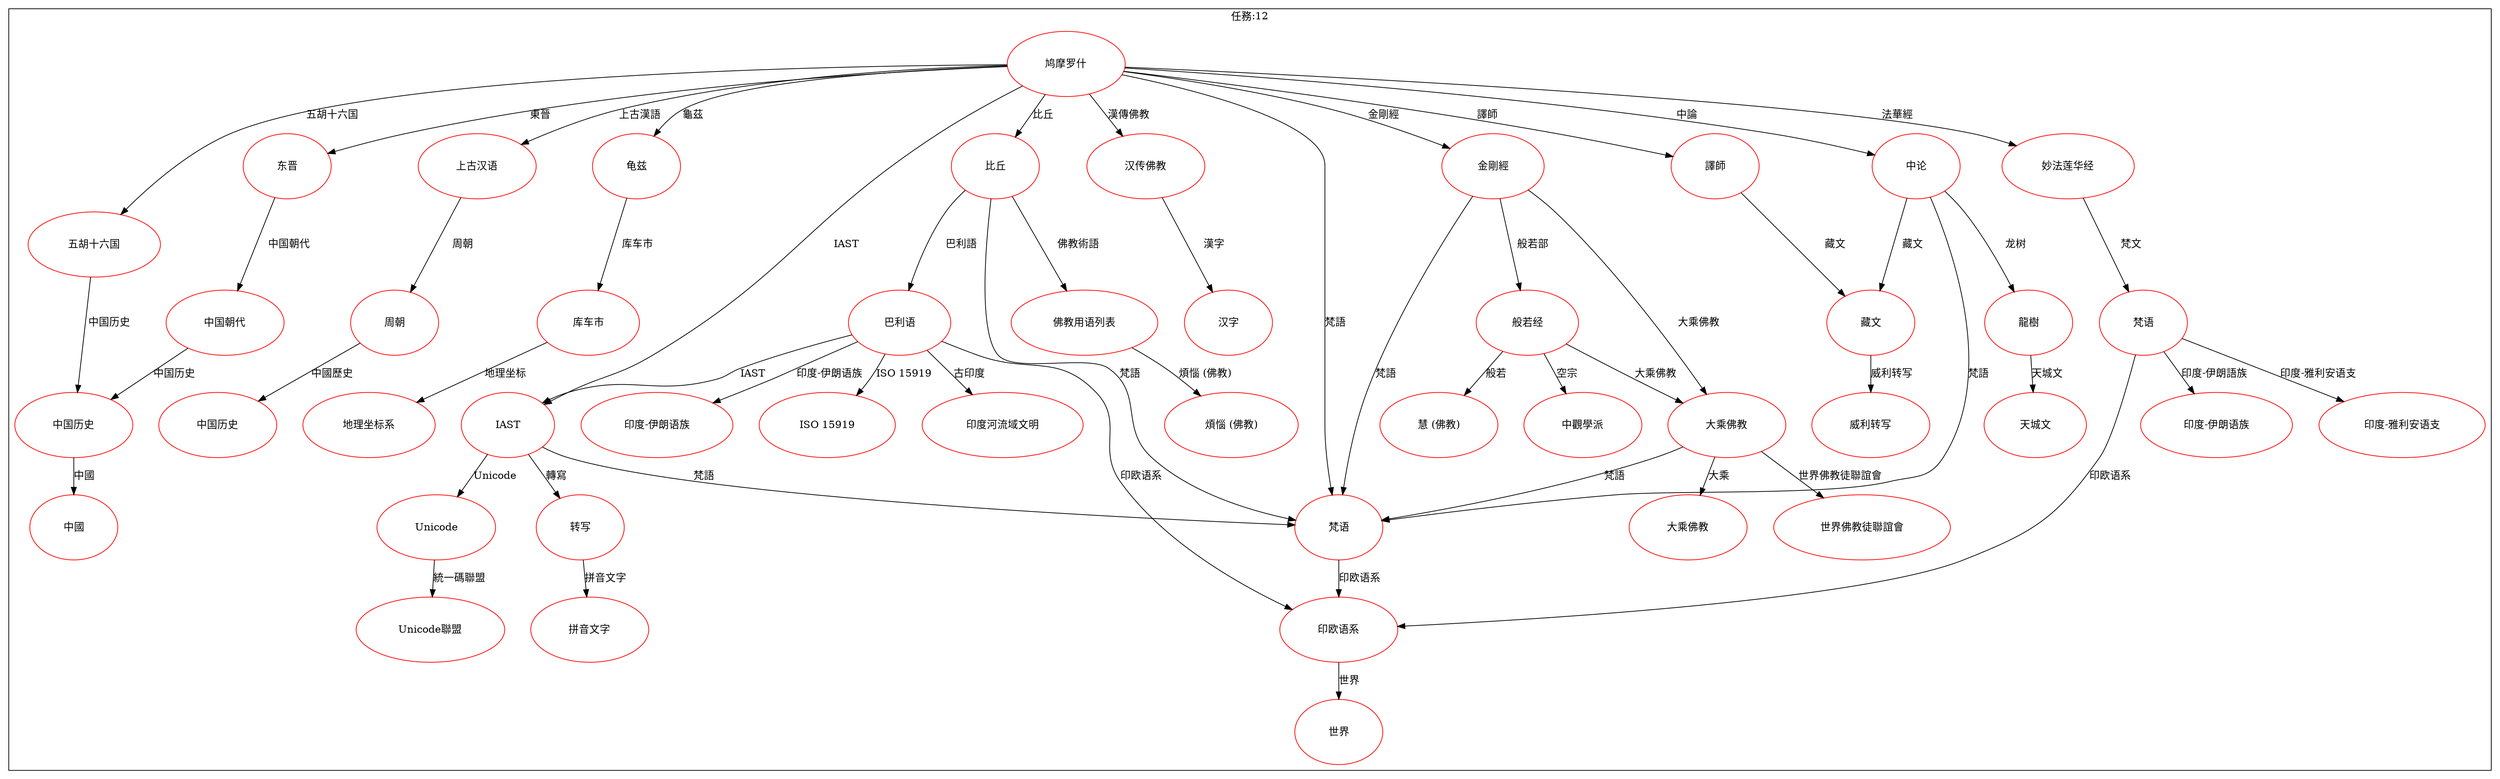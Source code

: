 digraph "Missions" {
  newrank = true;
  overlap = false;
  splines = true;
  nodesep = 0.5;
  subgraph "cluster_12" {
    label = "任務:12";
    "e9758ba7deede33ae8787c4e495b7e75" [
      color = "red",
      label = <<table border="0" cellspacing="10" cellpadding="10" style="rounded"><tr><td href="https://zh.wikipedia.org/wiki/%E9%B8%A0%E6%91%A9%E7%BD%97%E4%BB%80" border="0" cellspacing="10" cellpadding="10" style="rounded">&#x9E20;&#x6469;&#x7F57;&#x4EC0;</td></tr></table>>,
    ];
    "35c413cf4e0cb4525cd66e5e57000273" [
      color = "red",
      label = <<table border="0" cellspacing="10" cellpadding="10" style="rounded"><tr><td href="https://zh.wikipedia.org/wiki/%E6%A2%B5%E8%AA%9E" border="0" cellspacing="10" cellpadding="10" style="rounded">&#x68B5;&#x8BED;</td></tr></table>>,
    ];
    "89a83ce460070ca63562e551e765261a" [
      color = "red",
      label = <<table border="0" cellspacing="10" cellpadding="10" style="rounded"><tr><td href="https://zh.wikipedia.org/wiki/IAST" border="0" cellspacing="10" cellpadding="10" style="rounded">IAST</td></tr></table>>,
    ];
    "d08259f53d6a493b165f7306e91bc6e3" [
      color = "red",
      label = <<table border="0" cellspacing="10" cellpadding="10" style="rounded"><tr><td href="https://zh.wikipedia.org/wiki/%E4%B8%8A%E5%8F%A4%E6%BC%A2%E8%AA%9E" border="0" cellspacing="10" cellpadding="10" style="rounded">&#x4E0A;&#x53E4;&#x6C49;&#x8BED;</td></tr></table>>,
    ];
    "7a6c08370457df694e9891ede2cf0f62" [
      color = "red",
      label = <<table border="0" cellspacing="10" cellpadding="10" style="rounded"><tr><td href="https://zh.wikipedia.org/wiki/%E6%9D%B1%E6%99%89" border="0" cellspacing="10" cellpadding="10" style="rounded">&#x4E1C;&#x664B;</td></tr></table>>,
    ];
    "31cad652d2eb9a2284e7b1f88d10e045" [
      color = "red",
      label = <<table border="0" cellspacing="10" cellpadding="10" style="rounded"><tr><td href="https://zh.wikipedia.org/wiki/%E4%BA%94%E8%83%A1%E5%8D%81%E5%85%AD%E5%9B%BD" border="0" cellspacing="10" cellpadding="10" style="rounded">&#x4E94;&#x80E1;&#x5341;&#x516D;&#x56FD;</td></tr></table>>,
    ];
    "629214f9ad86a26eedeea4d12b5dce01" [
      color = "red",
      label = <<table border="0" cellspacing="10" cellpadding="10" style="rounded"><tr><td href="https://zh.wikipedia.org/wiki/%E9%BE%9C%E8%8C%B2" border="0" cellspacing="10" cellpadding="10" style="rounded">&#x9F9F;&#x5179;</td></tr></table>>,
    ];
    "ac914e272739c1f3aac3958ca50b995f" [
      color = "red",
      label = <<table border="0" cellspacing="10" cellpadding="10" style="rounded"><tr><td href="https://zh.wikipedia.org/wiki/%E6%AF%94%E4%B8%98" border="0" cellspacing="10" cellpadding="10" style="rounded">&#x6BD4;&#x4E18;</td></tr></table>>,
    ];
    "dd14d18abcd7e57ab9a674ab50f3f90e" [
      color = "red",
      label = <<table border="0" cellspacing="10" cellpadding="10" style="rounded"><tr><td href="https://zh.wikipedia.org/wiki/%E6%BC%A2%E5%82%B3%E4%BD%9B%E6%95%99" border="0" cellspacing="10" cellpadding="10" style="rounded">&#x6C49;&#x4F20;&#x4F5B;&#x6559;</td></tr></table>>,
    ];
    "4a25b9688f13e6cda2c65f05da0b09a1" [
      color = "red",
      label = <<table border="0" cellspacing="10" cellpadding="10" style="rounded"><tr><td href="https://zh.wikipedia.org/wiki/%E8%AD%AF%E5%B8%AB" border="0" cellspacing="10" cellpadding="10" style="rounded">&#x8B6F;&#x5E2B;</td></tr></table>>,
    ];
    "9eaa3ba3d65a6b3de7199f993b8c9d7b" [
      color = "red",
      label = <<table border="0" cellspacing="10" cellpadding="10" style="rounded"><tr><td href="https://zh.wikipedia.org/wiki/%E9%87%91%E5%89%9B%E7%B6%93" border="0" cellspacing="10" cellpadding="10" style="rounded">&#x91D1;&#x525B;&#x7D93;</td></tr></table>>,
    ];
    "9f68188413ff4b6102937eb78aeccfe8" [
      color = "red",
      label = <<table border="0" cellspacing="10" cellpadding="10" style="rounded"><tr><td href="https://zh.wikipedia.org/wiki/%E6%B3%95%E8%8F%AF%E7%B6%93" border="0" cellspacing="10" cellpadding="10" style="rounded">&#x5999;&#x6CD5;&#x83B2;&#x534E;&#x7ECF;</td></tr></table>>,
    ];
    "9aacd3b4df2ccfbd6977f02f13965841" [
      color = "red",
      label = <<table border="0" cellspacing="10" cellpadding="10" style="rounded"><tr><td href="https://zh.wikipedia.org/wiki/%E4%B8%AD%E8%AB%96" border="0" cellspacing="10" cellpadding="10" style="rounded">&#x4E2D;&#x8BBA;</td></tr></table>>,
    ];
    "b03aacec992fa844f8cb223ca8a1d8a1" [
      color = "red",
      label = <<table border="0" cellspacing="10" cellpadding="10" style="rounded"><tr><td href="https://zh.wikipedia.org/wiki/%E5%8D%B0%E6%AC%A7%E8%AF%AD%E7%B3%BB" border="0" cellspacing="10" cellpadding="10" style="rounded">&#x5370;&#x6B27;&#x8BED;&#x7CFB;</td></tr></table>>,
    ];
    "fd12430f8a3affcdcc66e1bcd501e531" [
      color = "red",
      label = <<table border="0" cellspacing="10" cellpadding="10" style="rounded"><tr><td href="https://zh.wikipedia.org/wiki/%E8%BD%89%E5%AF%AB" border="0" cellspacing="10" cellpadding="10" style="rounded">&#x8F6C;&#x5199;</td></tr></table>>,
    ];
    "4162e6971811ec05b1e335476bc99e6c" [
      color = "red",
      label = <<table border="0" cellspacing="10" cellpadding="10" style="rounded"><tr><td href="https://zh.wikipedia.org/wiki/Unicode" border="0" cellspacing="10" cellpadding="10" style="rounded">Unicode</td></tr></table>>,
    ];
    "ad0e4d55cecca63b0593c0161aa59c7b" [
      color = "red",
      label = <<table border="0" cellspacing="10" cellpadding="10" style="rounded"><tr><td href="https://zh.wikipedia.org/wiki/%E5%91%A8%E6%9C%9D" border="0" cellspacing="10" cellpadding="10" style="rounded">&#x5468;&#x671D;</td></tr></table>>,
    ];
    "84d330b93ad81e5162928341a049109a" [
      color = "red",
      label = <<table border="0" cellspacing="10" cellpadding="10" style="rounded"><tr><td href="https://zh.wikipedia.org/wiki/%E4%B8%AD%E5%9B%BD%E6%9C%9D%E4%BB%A3" border="0" cellspacing="10" cellpadding="10" style="rounded">&#x4E2D;&#x56FD;&#x671D;&#x4EE3;</td></tr></table>>,
    ];
    "f65a1688f942475512bd5c17fe99f0ba" [
      color = "red",
      label = <<table border="0" cellspacing="10" cellpadding="10" style="rounded"><tr><td href="https://zh.wikipedia.org/wiki/%E4%B8%AD%E5%9B%BD%E5%8E%86%E5%8F%B2" border="0" cellspacing="10" cellpadding="10" style="rounded">&#x4E2D;&#x56FD;&#x5386;&#x53F2;</td></tr></table>>,
    ];
    "ed6f8aebea9ea124707f65a59f04036e" [
      color = "red",
      label = <<table border="0" cellspacing="10" cellpadding="10" style="rounded"><tr><td href="https://zh.wikipedia.org/wiki/%E5%BA%93%E8%BD%A6%E5%B8%82" border="0" cellspacing="10" cellpadding="10" style="rounded">&#x5E93;&#x8F66;&#x5E02;</td></tr></table>>,
    ];
    "dd60b1bac2a6c7839f38018b03323fa6" [
      color = "red",
      label = <<table border="0" cellspacing="10" cellpadding="10" style="rounded"><tr><td href="https://zh.wikipedia.org/wiki/%E5%B7%B4%E5%88%A9%E8%AA%9E" border="0" cellspacing="10" cellpadding="10" style="rounded">&#x5DF4;&#x5229;&#x8BED;</td></tr></table>>,
    ];
    "963ab5b4d5c1ee92eeb2e37af0ce4af5" [
      color = "red",
      label = <<table border="0" cellspacing="10" cellpadding="10" style="rounded"><tr><td href="https://zh.wikipedia.org/wiki/%E4%BD%9B%E6%95%99%E8%A1%93%E8%AA%9E" border="0" cellspacing="10" cellpadding="10" style="rounded">&#x4F5B;&#x6559;&#x7528;&#x8BED;&#x5217;&#x8868;</td></tr></table>>,
    ];
    "ba20cba10a16e7c9bfe87dd8e1787cbe" [
      color = "red",
      label = <<table border="0" cellspacing="10" cellpadding="10" style="rounded"><tr><td href="https://zh.wikipedia.org/wiki/%E6%BC%A2%E5%AD%97" border="0" cellspacing="10" cellpadding="10" style="rounded">&#x6C49;&#x5B57;</td></tr></table>>,
    ];
    "a9bf59acd66efde770c60c8ac017a085" [
      color = "red",
      label = <<table border="0" cellspacing="10" cellpadding="10" style="rounded"><tr><td href="https://zh.wikipedia.org/wiki/%E8%97%8F%E6%96%87" border="0" cellspacing="10" cellpadding="10" style="rounded">&#x85CF;&#x6587;</td></tr></table>>,
    ];
    "82b828091a1f2bd07d2709acb36e540a" [
      color = "red",
      label = <<table border="0" cellspacing="10" cellpadding="10" style="rounded"><tr><td href="https://zh.wikipedia.org/wiki/%E5%A4%A7%E4%B9%98%E4%BD%9B%E6%95%99" border="0" cellspacing="10" cellpadding="10" style="rounded">&#x5927;&#x4E58;&#x4F5B;&#x6559;</td></tr></table>>,
    ];
    "d508d22d84301e5c543ddfba2f0c3e70" [
      color = "red",
      label = <<table border="0" cellspacing="10" cellpadding="10" style="rounded"><tr><td href="https://zh.wikipedia.org/wiki/%E8%88%AC%E8%8B%A5%E9%83%A8" border="0" cellspacing="10" cellpadding="10" style="rounded">&#x822C;&#x82E5;&#x7ECF;</td></tr></table>>,
    ];
    "2e3f5d23c67d4ce5600c6355365b936f" [
      color = "red",
      label = <<table border="0" cellspacing="10" cellpadding="10" style="rounded"><tr><td href="https://zh.wikipedia.org/wiki/%E6%A2%B5%E6%96%87" border="0" cellspacing="10" cellpadding="10" style="rounded">&#x68B5;&#x8BED;</td></tr></table>>,
    ];
    "1cb99d1073c46b3298d1bca9e3711796" [
      color = "red",
      label = <<table border="0" cellspacing="10" cellpadding="10" style="rounded"><tr><td href="https://zh.wikipedia.org/wiki/%E9%BE%99%E6%A0%91" border="0" cellspacing="10" cellpadding="10" style="rounded">&#x9F8D;&#x6A39;</td></tr></table>>,
    ];
    "4b17d69678fe0dffb60d718035c36f42" [
      color = "red",
      label = <<table border="0" cellspacing="10" cellpadding="10" style="rounded"><tr><td href="https://zh.wikipedia.org/wiki/%E4%B8%96%E7%95%8C" border="0" cellspacing="10" cellpadding="10" style="rounded">&#x4E16;&#x754C;</td></tr></table>>,
    ];
    "3378325266816ed4396a163f1ef7d2a4" [
      color = "red",
      label = <<table border="0" cellspacing="10" cellpadding="10" style="rounded"><tr><td href="https://zh.wikipedia.org/wiki/%E6%8B%BC%E9%9F%B3%E6%96%87%E5%AD%97" border="0" cellspacing="10" cellpadding="10" style="rounded">&#x62FC;&#x97F3;&#x6587;&#x5B57;</td></tr></table>>,
    ];
    "69cfc910c011aaa3672c9140aaf55806" [
      color = "red",
      label = <<table border="0" cellspacing="10" cellpadding="10" style="rounded"><tr><td href="https://zh.wikipedia.org/wiki/%E7%B5%B1%E4%B8%80%E7%A2%BC%E8%81%AF%E7%9B%9F" border="0" cellspacing="10" cellpadding="10" style="rounded">Unicode&#x806F;&#x76DF;</td></tr></table>>,
    ];
    "83d320297642b8473f33126f0e523cbf" [
      color = "red",
      label = <<table border="0" cellspacing="10" cellpadding="10" style="rounded"><tr><td href="https://zh.wikipedia.org/wiki/%E4%B8%AD%E5%9C%8B%E6%AD%B7%E5%8F%B2" border="0" cellspacing="10" cellpadding="10" style="rounded">&#x4E2D;&#x56FD;&#x5386;&#x53F2;</td></tr></table>>,
    ];
    "a7594b1cc1fe40fd1115ef8a86de5230" [
      color = "red",
      label = <<table border="0" cellspacing="10" cellpadding="10" style="rounded"><tr><td href="https://zh.wikipedia.org/wiki/%E4%B8%AD%E5%9C%8B" border="0" cellspacing="10" cellpadding="10" style="rounded">&#x4E2D;&#x570B;</td></tr></table>>,
    ];
    "a711ecc839ba3b4a5fb48c03c1bc21f0" [
      color = "red",
      label = <<table border="0" cellspacing="10" cellpadding="10" style="rounded"><tr><td href="https://zh.wikipedia.org/wiki/%E5%9C%B0%E7%90%86%E5%9D%90%E6%A0%87" border="0" cellspacing="10" cellpadding="10" style="rounded">&#x5730;&#x7406;&#x5750;&#x6807;&#x7CFB;</td></tr></table>>,
    ];
    "f31e59bafd050a6492f74b338c75f0d2" [
      color = "red",
      label = <<table border="0" cellspacing="10" cellpadding="10" style="rounded"><tr><td href="https://zh.wikipedia.org/wiki/ISO_15919" border="0" cellspacing="10" cellpadding="10" style="rounded">ISO 15919</td></tr></table>>,
    ];
    "42511e0ade88a001c8c0eaf9f262dfcb" [
      color = "red",
      label = <<table border="0" cellspacing="10" cellpadding="10" style="rounded"><tr><td href="https://zh.wikipedia.org/wiki/%E5%8F%A4%E5%8D%B0%E5%BA%A6" border="0" cellspacing="10" cellpadding="10" style="rounded">&#x5370;&#x5EA6;&#x6CB3;&#x6D41;&#x57DF;&#x6587;&#x660E;</td></tr></table>>,
    ];
    "e299c9ac9ba1da416db16f100d83441d" [
      color = "red",
      label = <<table border="0" cellspacing="10" cellpadding="10" style="rounded"><tr><td href="https://zh.wikipedia.org/wiki/%E5%8D%B0%E5%BA%A6-%E4%BC%8A%E6%9C%97%E8%AF%AD%E6%97%8F" border="0" cellspacing="10" cellpadding="10" style="rounded">&#x5370;&#x5EA6;-&#x4F0A;&#x6717;&#x8BED;&#x65CF;</td></tr></table>>,
    ];
    "e4db02bf9d4e6cc2da3a1e5f4f152e23" [
      color = "red",
      label = <<table border="0" cellspacing="10" cellpadding="10" style="rounded"><tr><td href="https://zh.wikipedia.org/wiki/%E7%85%A9%E6%83%B1_(%E4%BD%9B%E6%95%99)" border="0" cellspacing="10" cellpadding="10" style="rounded">&#x7169;&#x60F1; (&#x4F5B;&#x6559;)</td></tr></table>>,
    ];
    "0f8ee5ae07e10dc2b441ce9e3261db0e" [
      color = "red",
      label = <<table border="0" cellspacing="10" cellpadding="10" style="rounded"><tr><td href="https://zh.wikipedia.org/wiki/%E5%A8%81%E5%88%A9%E8%BD%AC%E5%86%99" border="0" cellspacing="10" cellpadding="10" style="rounded">&#x5A01;&#x5229;&#x8F6C;&#x5199;</td></tr></table>>,
    ];
    "14c6b8f4894ed81afffd05802f1e7d20" [
      color = "red",
      label = <<table border="0" cellspacing="10" cellpadding="10" style="rounded"><tr><td href="https://zh.wikipedia.org/wiki/%E5%A4%A7%E4%B9%98" border="0" cellspacing="10" cellpadding="10" style="rounded">&#x5927;&#x4E58;&#x4F5B;&#x6559;</td></tr></table>>,
    ];
    "951317b105abfddf685e1bb79d2e52ab" [
      color = "red",
      label = <<table border="0" cellspacing="10" cellpadding="10" style="rounded"><tr><td href="https://zh.wikipedia.org/wiki/%E4%B8%96%E7%95%8C%E4%BD%9B%E6%95%99%E5%BE%92%E8%81%AF%E8%AA%BC%E6%9C%83" border="0" cellspacing="10" cellpadding="10" style="rounded">&#x4E16;&#x754C;&#x4F5B;&#x6559;&#x5F92;&#x806F;&#x8ABC;&#x6703;</td></tr></table>>,
    ];
    "855c5342b3f267bbef14956e92bd4083" [
      color = "red",
      label = <<table border="0" cellspacing="10" cellpadding="10" style="rounded"><tr><td href="https://zh.wikipedia.org/wiki/%E7%A9%BA%E5%AE%97" border="0" cellspacing="10" cellpadding="10" style="rounded">&#x4E2D;&#x89C0;&#x5B78;&#x6D3E;</td></tr></table>>,
    ];
    "16bdc8f8cd8cc93c937e749f8b0b760e" [
      color = "red",
      label = <<table border="0" cellspacing="10" cellpadding="10" style="rounded"><tr><td href="https://zh.wikipedia.org/wiki/%E8%88%AC%E8%8B%A5" border="0" cellspacing="10" cellpadding="10" style="rounded">&#x6167; (&#x4F5B;&#x6559;)</td></tr></table>>,
    ];
    "edfafdb8bcde0681bf1f76ddad1dad82" [
      color = "red",
      label = <<table border="0" cellspacing="10" cellpadding="10" style="rounded"><tr><td href="https://zh.wikipedia.org/wiki/%E5%8D%B0%E5%BA%A6-%E4%BC%8A%E6%9C%97%E8%AA%9E%E6%97%8F" border="0" cellspacing="10" cellpadding="10" style="rounded">&#x5370;&#x5EA6;-&#x4F0A;&#x6717;&#x8BED;&#x65CF;</td></tr></table>>,
    ];
    "0318f9da322d058ca1432bf1199f2728" [
      color = "red",
      label = <<table border="0" cellspacing="10" cellpadding="10" style="rounded"><tr><td href="https://zh.wikipedia.org/wiki/%E5%8D%B0%E5%BA%A6-%E9%9B%85%E5%88%A9%E5%AE%89%E8%AF%AD%E6%94%AF" border="0" cellspacing="10" cellpadding="10" style="rounded">&#x5370;&#x5EA6;-&#x96C5;&#x5229;&#x5B89;&#x8BED;&#x652F;</td></tr></table>>,
    ];
    "41878d3f784ac386272a55198e9339bb" [
      color = "red",
      label = <<table border="0" cellspacing="10" cellpadding="10" style="rounded"><tr><td href="https://zh.wikipedia.org/wiki/%E5%A4%A9%E5%9F%8E%E6%96%87" border="0" cellspacing="10" cellpadding="10" style="rounded">&#x5929;&#x57CE;&#x6587;</td></tr></table>>,
    ];
  }
  subgraph {
    "e9758ba7deede33ae8787c4e495b7e75" -> "35c413cf4e0cb4525cd66e5e57000273" [
      label = "梵語",
    ];
    "e9758ba7deede33ae8787c4e495b7e75" -> "89a83ce460070ca63562e551e765261a" [
      label = "IAST",
    ];
    "e9758ba7deede33ae8787c4e495b7e75" -> "d08259f53d6a493b165f7306e91bc6e3" [
      label = "上古漢語",
    ];
    "e9758ba7deede33ae8787c4e495b7e75" -> "7a6c08370457df694e9891ede2cf0f62" [
      label = "東晉",
    ];
    "e9758ba7deede33ae8787c4e495b7e75" -> "31cad652d2eb9a2284e7b1f88d10e045" [
      label = "五胡十六国",
    ];
    "e9758ba7deede33ae8787c4e495b7e75" -> "629214f9ad86a26eedeea4d12b5dce01" [
      label = "龜茲",
    ];
    "e9758ba7deede33ae8787c4e495b7e75" -> "ac914e272739c1f3aac3958ca50b995f" [
      label = "比丘",
    ];
    "e9758ba7deede33ae8787c4e495b7e75" -> "dd14d18abcd7e57ab9a674ab50f3f90e" [
      label = "漢傳佛教",
    ];
    "e9758ba7deede33ae8787c4e495b7e75" -> "4a25b9688f13e6cda2c65f05da0b09a1" [
      label = "譯師",
    ];
    "e9758ba7deede33ae8787c4e495b7e75" -> "9eaa3ba3d65a6b3de7199f993b8c9d7b" [
      label = "金剛經",
    ];
    "e9758ba7deede33ae8787c4e495b7e75" -> "9f68188413ff4b6102937eb78aeccfe8" [
      label = "法華經",
    ];
    "e9758ba7deede33ae8787c4e495b7e75" -> "9aacd3b4df2ccfbd6977f02f13965841" [
      label = "中論",
    ];
    "35c413cf4e0cb4525cd66e5e57000273" -> "b03aacec992fa844f8cb223ca8a1d8a1" [
      label = "印欧语系",
    ];
    "89a83ce460070ca63562e551e765261a" -> "35c413cf4e0cb4525cd66e5e57000273" [
      label = "梵語",
    ];
    "89a83ce460070ca63562e551e765261a" -> "fd12430f8a3affcdcc66e1bcd501e531" [
      label = "轉寫",
    ];
    "89a83ce460070ca63562e551e765261a" -> "4162e6971811ec05b1e335476bc99e6c" [
      label = "Unicode",
    ];
    "d08259f53d6a493b165f7306e91bc6e3" -> "ad0e4d55cecca63b0593c0161aa59c7b" [
      label = "周朝",
    ];
    "7a6c08370457df694e9891ede2cf0f62" -> "84d330b93ad81e5162928341a049109a" [
      label = "中国朝代",
    ];
    "31cad652d2eb9a2284e7b1f88d10e045" -> "f65a1688f942475512bd5c17fe99f0ba" [
      label = "中国历史",
    ];
    "629214f9ad86a26eedeea4d12b5dce01" -> "ed6f8aebea9ea124707f65a59f04036e" [
      label = "库车市",
    ];
    "ac914e272739c1f3aac3958ca50b995f" -> "35c413cf4e0cb4525cd66e5e57000273" [
      label = "梵語",
    ];
    "ac914e272739c1f3aac3958ca50b995f" -> "dd60b1bac2a6c7839f38018b03323fa6" [
      label = "巴利語",
    ];
    "ac914e272739c1f3aac3958ca50b995f" -> "963ab5b4d5c1ee92eeb2e37af0ce4af5" [
      label = "佛教術語",
    ];
    "dd14d18abcd7e57ab9a674ab50f3f90e" -> "ba20cba10a16e7c9bfe87dd8e1787cbe" [
      label = "漢字",
    ];
    "4a25b9688f13e6cda2c65f05da0b09a1" -> "a9bf59acd66efde770c60c8ac017a085" [
      label = "藏文",
    ];
    "9eaa3ba3d65a6b3de7199f993b8c9d7b" -> "35c413cf4e0cb4525cd66e5e57000273" [
      label = "梵語",
    ];
    "9eaa3ba3d65a6b3de7199f993b8c9d7b" -> "82b828091a1f2bd07d2709acb36e540a" [
      label = "大乘佛教",
    ];
    "9eaa3ba3d65a6b3de7199f993b8c9d7b" -> "d508d22d84301e5c543ddfba2f0c3e70" [
      label = "般若部",
    ];
    "9f68188413ff4b6102937eb78aeccfe8" -> "2e3f5d23c67d4ce5600c6355365b936f" [
      label = "梵文",
    ];
    "9aacd3b4df2ccfbd6977f02f13965841" -> "35c413cf4e0cb4525cd66e5e57000273" [
      label = "梵語",
    ];
    "9aacd3b4df2ccfbd6977f02f13965841" -> "a9bf59acd66efde770c60c8ac017a085" [
      label = "藏文",
    ];
    "9aacd3b4df2ccfbd6977f02f13965841" -> "1cb99d1073c46b3298d1bca9e3711796" [
      label = "龙树",
    ];
    "b03aacec992fa844f8cb223ca8a1d8a1" -> "4b17d69678fe0dffb60d718035c36f42" [
      label = "世界",
    ];
    "fd12430f8a3affcdcc66e1bcd501e531" -> "3378325266816ed4396a163f1ef7d2a4" [
      label = "拼音文字",
    ];
    "4162e6971811ec05b1e335476bc99e6c" -> "69cfc910c011aaa3672c9140aaf55806" [
      label = "統一碼聯盟",
    ];
    "ad0e4d55cecca63b0593c0161aa59c7b" -> "83d320297642b8473f33126f0e523cbf" [
      label = "中國歷史",
    ];
    "84d330b93ad81e5162928341a049109a" -> "f65a1688f942475512bd5c17fe99f0ba" [
      label = "中国历史",
    ];
    "f65a1688f942475512bd5c17fe99f0ba" -> "a7594b1cc1fe40fd1115ef8a86de5230" [
      label = "中國",
    ];
    "ed6f8aebea9ea124707f65a59f04036e" -> "a711ecc839ba3b4a5fb48c03c1bc21f0" [
      label = "地理坐标",
    ];
    "dd60b1bac2a6c7839f38018b03323fa6" -> "89a83ce460070ca63562e551e765261a" [
      label = "IAST",
    ];
    "dd60b1bac2a6c7839f38018b03323fa6" -> "f31e59bafd050a6492f74b338c75f0d2" [
      label = "ISO 15919",
    ];
    "dd60b1bac2a6c7839f38018b03323fa6" -> "42511e0ade88a001c8c0eaf9f262dfcb" [
      label = "古印度",
    ];
    "dd60b1bac2a6c7839f38018b03323fa6" -> "b03aacec992fa844f8cb223ca8a1d8a1" [
      label = "印欧语系",
    ];
    "dd60b1bac2a6c7839f38018b03323fa6" -> "e299c9ac9ba1da416db16f100d83441d" [
      label = "印度-伊朗语族",
    ];
    "963ab5b4d5c1ee92eeb2e37af0ce4af5" -> "e4db02bf9d4e6cc2da3a1e5f4f152e23" [
      label = "煩惱 (佛教)",
    ];
    "a9bf59acd66efde770c60c8ac017a085" -> "0f8ee5ae07e10dc2b441ce9e3261db0e" [
      label = "威利转写",
    ];
    "82b828091a1f2bd07d2709acb36e540a" -> "14c6b8f4894ed81afffd05802f1e7d20" [
      label = "大乘",
    ];
    "82b828091a1f2bd07d2709acb36e540a" -> "35c413cf4e0cb4525cd66e5e57000273" [
      label = "梵語",
    ];
    "82b828091a1f2bd07d2709acb36e540a" -> "951317b105abfddf685e1bb79d2e52ab" [
      label = "世界佛教徒聯誼會",
    ];
    "d508d22d84301e5c543ddfba2f0c3e70" -> "855c5342b3f267bbef14956e92bd4083" [
      label = "空宗",
    ];
    "d508d22d84301e5c543ddfba2f0c3e70" -> "82b828091a1f2bd07d2709acb36e540a" [
      label = "大乘佛教",
    ];
    "d508d22d84301e5c543ddfba2f0c3e70" -> "16bdc8f8cd8cc93c937e749f8b0b760e" [
      label = "般若",
    ];
    "2e3f5d23c67d4ce5600c6355365b936f" -> "b03aacec992fa844f8cb223ca8a1d8a1" [
      label = "印欧语系",
    ];
    "2e3f5d23c67d4ce5600c6355365b936f" -> "edfafdb8bcde0681bf1f76ddad1dad82" [
      label = "印度-伊朗語族",
    ];
    "2e3f5d23c67d4ce5600c6355365b936f" -> "0318f9da322d058ca1432bf1199f2728" [
      label = "印度-雅利安语支",
    ];
    "1cb99d1073c46b3298d1bca9e3711796" -> "41878d3f784ac386272a55198e9339bb" [
      label = "天城文",
    ];
  }
  subgraph "top" {
    rank = "same";
    "e9758ba7deede33ae8787c4e495b7e75" [
      color = "red",
      label = <<table border="0" cellspacing="10" cellpadding="10" style="rounded"><tr><td href="https://zh.wikipedia.org/wiki/%E9%B8%A0%E6%91%A9%E7%BD%97%E4%BB%80" border="0" cellspacing="10" cellpadding="10" style="rounded">&#x9E20;&#x6469;&#x7F57;&#x4EC0;</td></tr></table>>,
    ];
  }
}
